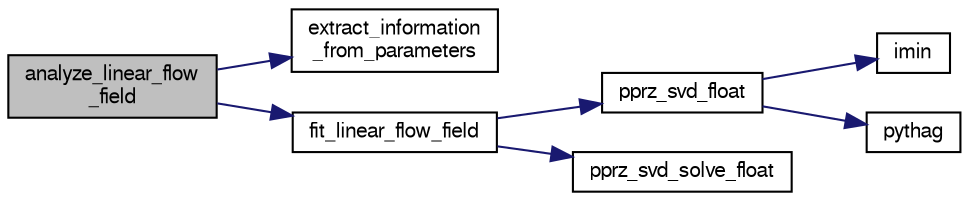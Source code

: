 digraph "analyze_linear_flow_field"
{
  edge [fontname="FreeSans",fontsize="10",labelfontname="FreeSans",labelfontsize="10"];
  node [fontname="FreeSans",fontsize="10",shape=record];
  rankdir="LR";
  Node1 [label="analyze_linear_flow\l_field",height=0.2,width=0.4,color="black", fillcolor="grey75", style="filled", fontcolor="black"];
  Node1 -> Node2 [color="midnightblue",fontsize="10",style="solid",fontname="FreeSans"];
  Node2 [label="extract_information\l_from_parameters",height=0.2,width=0.4,color="black", fillcolor="white", style="filled",URL="$linear__flow__fit_8c.html#ad96c136057bf95b8ca88d210c453dae3",tooltip="Extract information from the parameters that were fit to the optical flow field. "];
  Node1 -> Node3 [color="midnightblue",fontsize="10",style="solid",fontname="FreeSans"];
  Node3 [label="fit_linear_flow_field",height=0.2,width=0.4,color="black", fillcolor="white", style="filled",URL="$linear__flow__fit_8c.html#a4a796ceb3a2c8c6ee52e0f80d7306ced",tooltip="Analyze a linear flow field, retrieving information such as divergence, surface roughness, focus of expansion, etc. "];
  Node3 -> Node4 [color="midnightblue",fontsize="10",style="solid",fontname="FreeSans"];
  Node4 [label="pprz_svd_float",height=0.2,width=0.4,color="black", fillcolor="white", style="filled",URL="$pprz__matrix__decomp__float_8c.html#a9ef015d22c1f50265978a23b21d13e8a",tooltip="SVD decomposition. "];
  Node4 -> Node5 [color="midnightblue",fontsize="10",style="solid",fontname="FreeSans"];
  Node5 [label="imin",height=0.2,width=0.4,color="black", fillcolor="white", style="filled",URL="$pprz__matrix__decomp__float_8c.html#ac7066d363876a03bf650ffdb803aa9df"];
  Node4 -> Node6 [color="midnightblue",fontsize="10",style="solid",fontname="FreeSans"];
  Node6 [label="pythag",height=0.2,width=0.4,color="black", fillcolor="white", style="filled",URL="$pprz__matrix__decomp__float_8c.html#ac174129986fce93a3240504458351308",tooltip="Some SVD decomposition utility macros and functions. "];
  Node3 -> Node7 [color="midnightblue",fontsize="10",style="solid",fontname="FreeSans"];
  Node7 [label="pprz_svd_solve_float",height=0.2,width=0.4,color="black", fillcolor="white", style="filled",URL="$pprz__matrix__decomp__float_8c.html#a232890252a145ccc1a0dd849bf13cb67",tooltip="SVD based linear solver. "];
}
